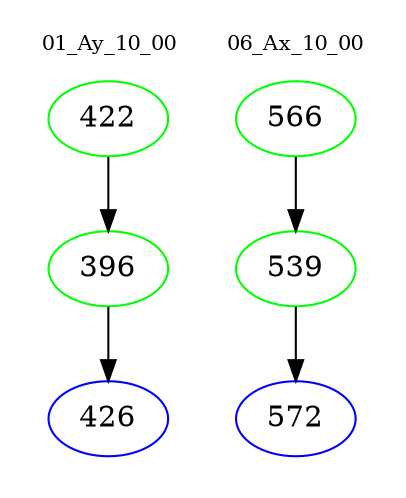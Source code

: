 digraph{
subgraph cluster_0 {
color = white
label = "01_Ay_10_00";
fontsize=10;
T0_422 [label="422", color="green"]
T0_422 -> T0_396 [color="black"]
T0_396 [label="396", color="green"]
T0_396 -> T0_426 [color="black"]
T0_426 [label="426", color="blue"]
}
subgraph cluster_1 {
color = white
label = "06_Ax_10_00";
fontsize=10;
T1_566 [label="566", color="green"]
T1_566 -> T1_539 [color="black"]
T1_539 [label="539", color="green"]
T1_539 -> T1_572 [color="black"]
T1_572 [label="572", color="blue"]
}
}
